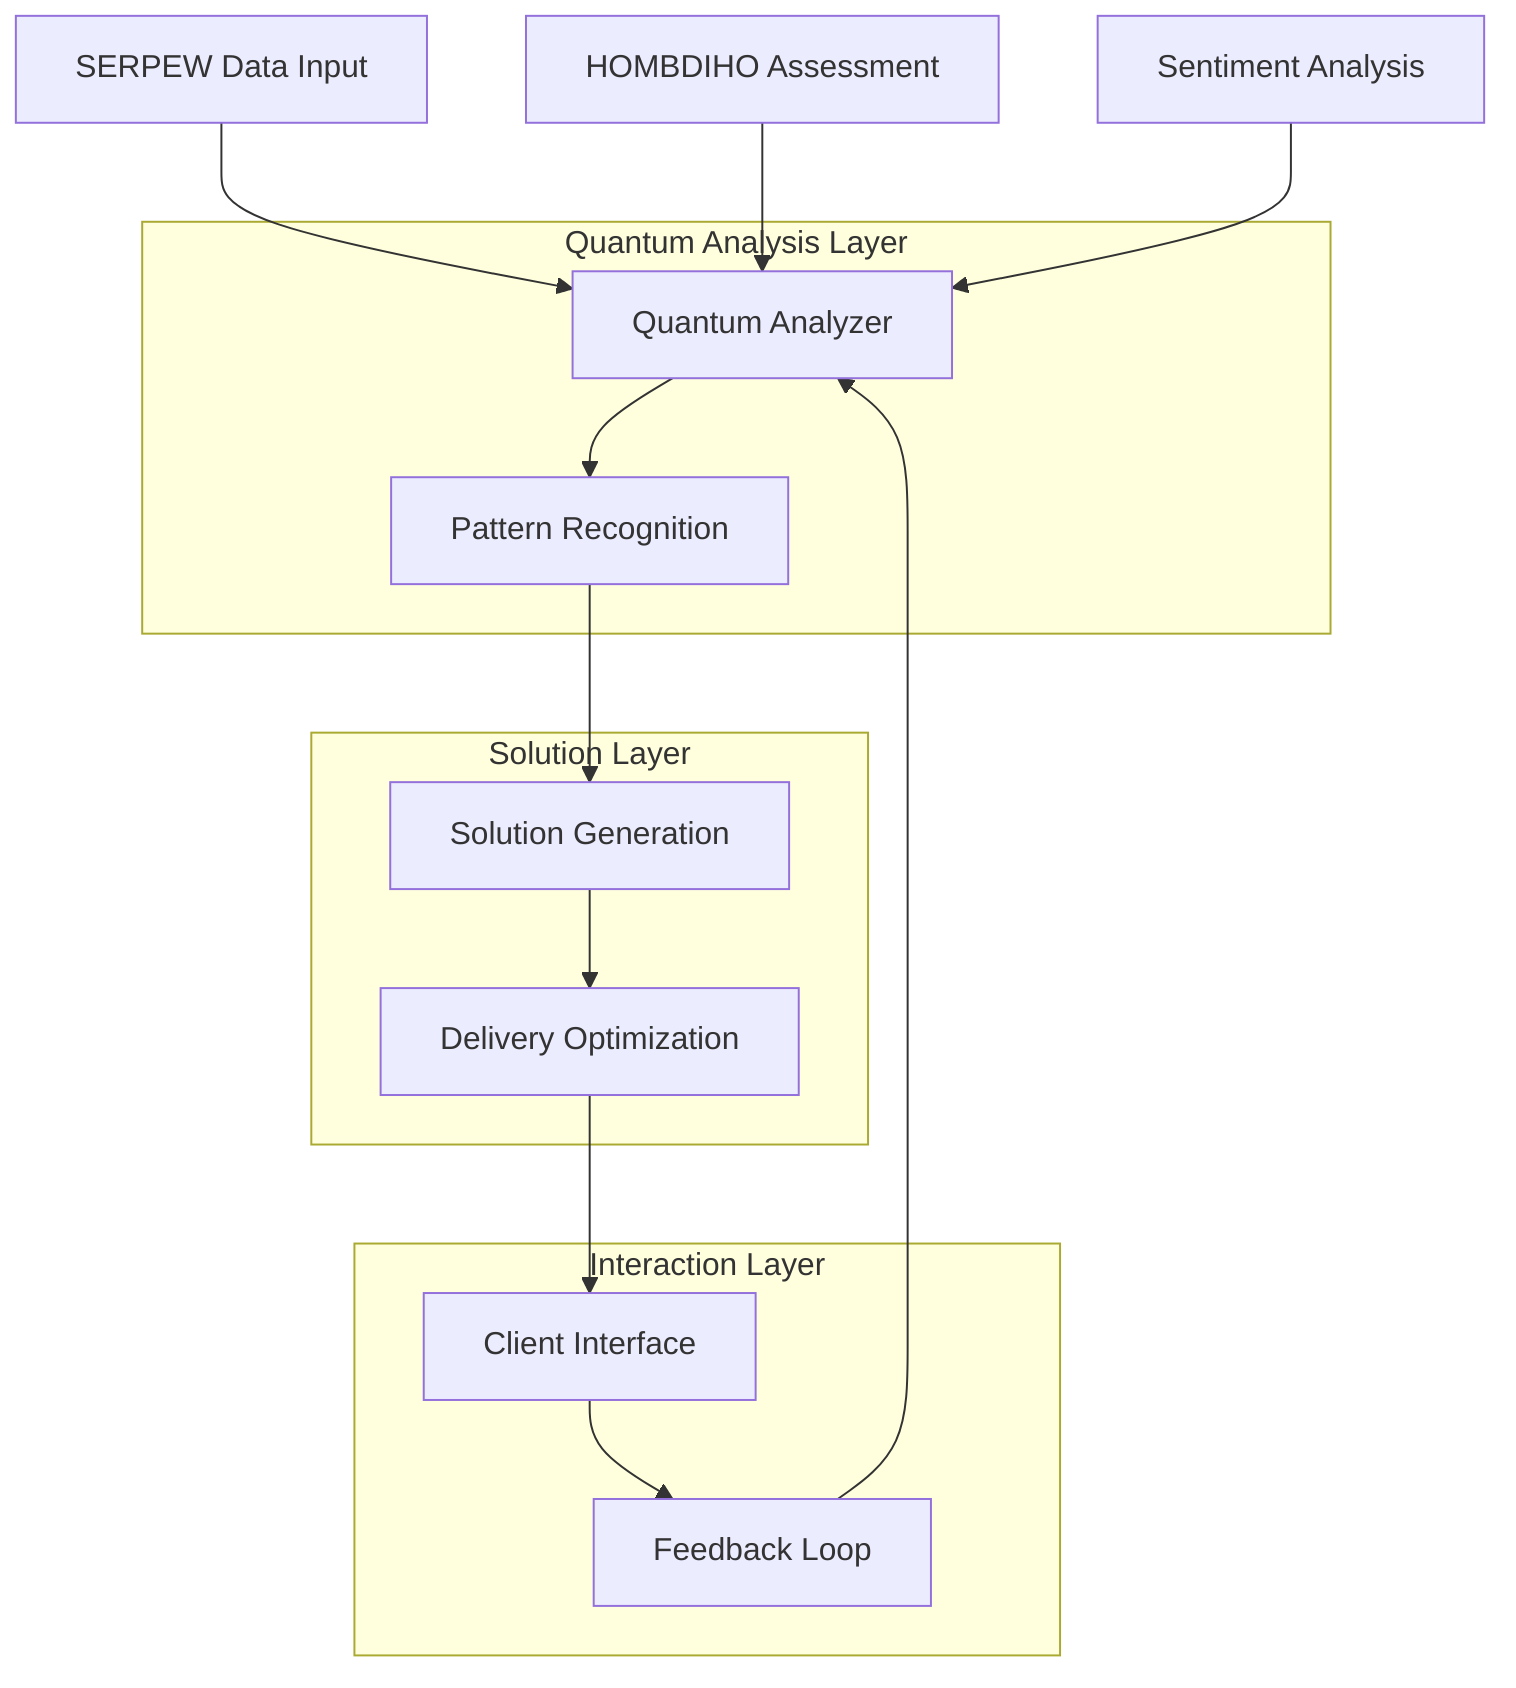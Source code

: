 flowchart TD
    A[SERPEW Data Input] --> B[Quantum Analyzer]
    C[HOMBDIHO Assessment] --> B
    D[Sentiment Analysis] --> B
    B --> E[Pattern Recognition]
    E --> F[Solution Generation]
    F --> G[Delivery Optimization]
    G --> H[Client Interface]
    H --> I[Feedback Loop]
    I --> B
    
    subgraph "Quantum Analysis Layer"
    B
    E
    end
    
    subgraph "Solution Layer"
    F
    G
    end
    
    subgraph "Interaction Layer"
    H
    I
    end